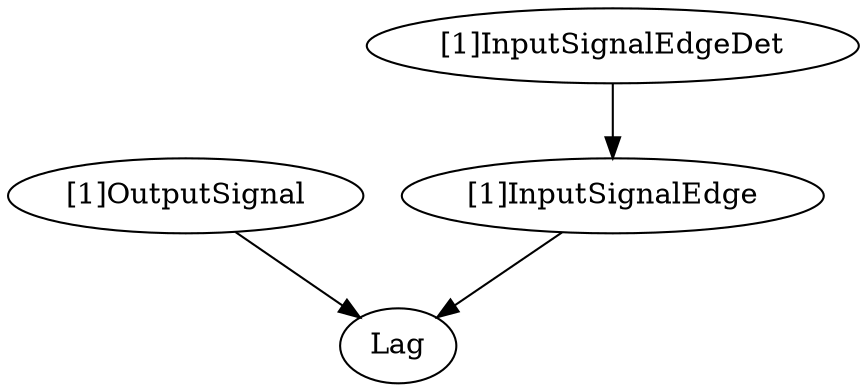 strict digraph "" {
	"[1]OutputSignal"	 [complexity=3,
		importance=0.300000042166,
		rank=0.100000014055];
	Lag	 [complexity=0,
		importance=0.185714450899,
		rank=0.0];
	"[1]OutputSignal" -> Lag;
	"[1]InputSignalEdge"	 [complexity=3,
		importance=0.357142886897,
		rank=0.119047628966];
	"[1]InputSignalEdge" -> Lag;
	"[1]InputSignalEdgeDet"	 [complexity=5,
		importance=0.585714366568,
		rank=0.117142873314];
	"[1]InputSignalEdgeDet" -> "[1]InputSignalEdge";
}
